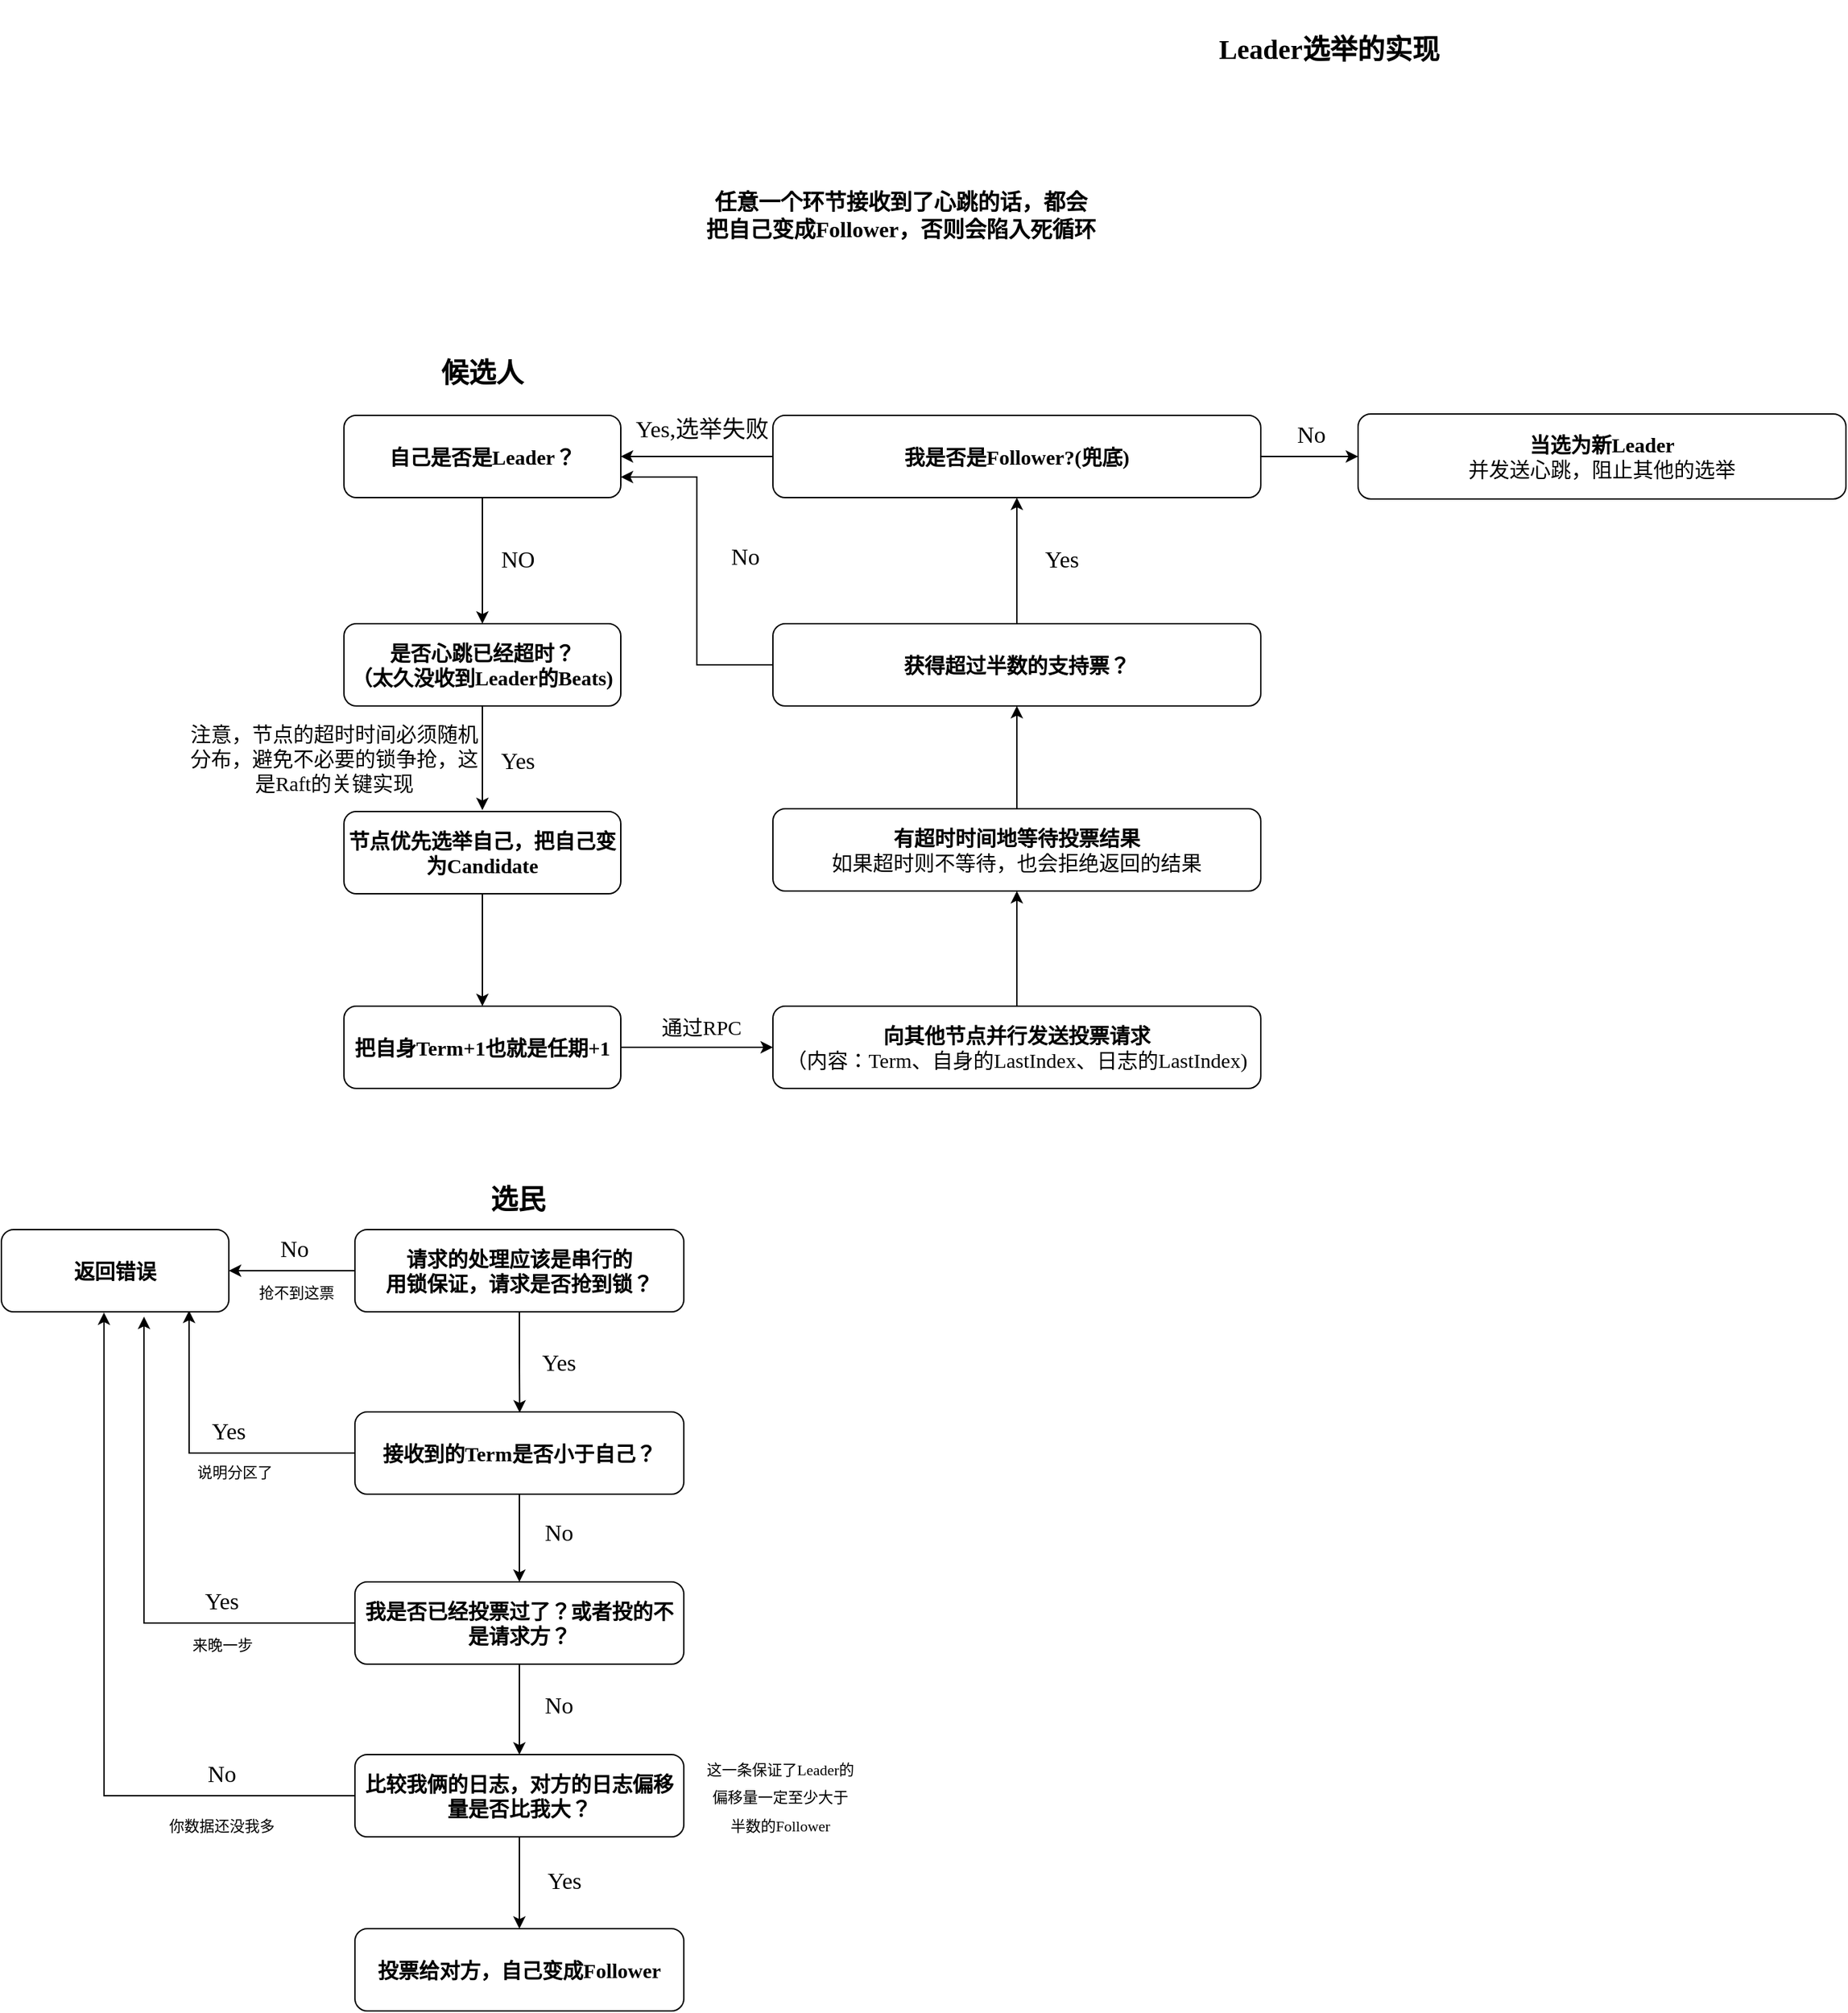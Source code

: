<mxfile version="21.5.0" type="github">
  <diagram id="C5RBs43oDa-KdzZeNtuy" name="Page-1">
    <mxGraphModel dx="1900" dy="1677" grid="0" gridSize="10" guides="1" tooltips="1" connect="1" arrows="1" fold="1" page="0" pageScale="1" pageWidth="827" pageHeight="1169" math="0" shadow="0">
      <root>
        <mxCell id="WIyWlLk6GJQsqaUBKTNV-0" />
        <mxCell id="WIyWlLk6GJQsqaUBKTNV-1" parent="WIyWlLk6GJQsqaUBKTNV-0" />
        <mxCell id="-IqSXePFjRSmq5QO-dqF-0" value="Leader选举的实现" style="text;html=1;strokeColor=none;fillColor=none;align=center;verticalAlign=middle;whiteSpace=wrap;rounded=0;fontStyle=1;fontFamily=Times New Roman;fontSize=20;labelBorderColor=none;" parent="WIyWlLk6GJQsqaUBKTNV-1" vertex="1">
          <mxGeometry x="876" y="-343" width="230" height="70" as="geometry" />
        </mxCell>
        <mxCell id="-IqSXePFjRSmq5QO-dqF-3" style="edgeStyle=orthogonalEdgeStyle;rounded=0;orthogonalLoop=1;jettySize=auto;html=1;exitX=0.5;exitY=1;exitDx=0;exitDy=0;entryX=0.5;entryY=0;entryDx=0;entryDy=0;" parent="WIyWlLk6GJQsqaUBKTNV-1" source="-IqSXePFjRSmq5QO-dqF-1" target="-IqSXePFjRSmq5QO-dqF-2" edge="1">
          <mxGeometry relative="1" as="geometry" />
        </mxCell>
        <mxCell id="-IqSXePFjRSmq5QO-dqF-1" value="&lt;font face=&quot;Times New Roman&quot; style=&quot;font-size: 15px;&quot;&gt;&lt;b&gt;自己是否是Leader？&lt;/b&gt;&lt;/font&gt;" style="rounded=1;whiteSpace=wrap;html=1;" parent="WIyWlLk6GJQsqaUBKTNV-1" vertex="1">
          <mxGeometry x="272" y="-40" width="202" height="60" as="geometry" />
        </mxCell>
        <mxCell id="-IqSXePFjRSmq5QO-dqF-6" style="edgeStyle=orthogonalEdgeStyle;rounded=0;orthogonalLoop=1;jettySize=auto;html=1;exitX=0.5;exitY=1;exitDx=0;exitDy=0;entryX=0.5;entryY=0;entryDx=0;entryDy=0;" parent="WIyWlLk6GJQsqaUBKTNV-1" source="-IqSXePFjRSmq5QO-dqF-2" edge="1">
          <mxGeometry relative="1" as="geometry">
            <mxPoint x="373" y="248" as="targetPoint" />
          </mxGeometry>
        </mxCell>
        <mxCell id="-IqSXePFjRSmq5QO-dqF-2" value="&lt;font face=&quot;Times New Roman&quot; style=&quot;font-size: 15px;&quot;&gt;&lt;b&gt;是否心跳已经超时？&lt;br&gt;（太久没收到Leader的Beats)&lt;/b&gt;&lt;br&gt;&lt;/font&gt;" style="rounded=1;whiteSpace=wrap;html=1;" parent="WIyWlLk6GJQsqaUBKTNV-1" vertex="1">
          <mxGeometry x="272" y="112" width="202" height="60" as="geometry" />
        </mxCell>
        <mxCell id="-IqSXePFjRSmq5QO-dqF-4" value="&lt;font face=&quot;Times New Roman&quot;&gt;NO&lt;/font&gt;" style="text;html=1;strokeColor=none;fillColor=none;align=center;verticalAlign=middle;whiteSpace=wrap;rounded=0;fontSize=17;" parent="WIyWlLk6GJQsqaUBKTNV-1" vertex="1">
          <mxGeometry x="369" y="51" width="60" height="30" as="geometry" />
        </mxCell>
        <mxCell id="-IqSXePFjRSmq5QO-dqF-7" value="&lt;font face=&quot;Times New Roman&quot;&gt;Yes&lt;/font&gt;" style="text;html=1;strokeColor=none;fillColor=none;align=center;verticalAlign=middle;whiteSpace=wrap;rounded=0;fontSize=17;" parent="WIyWlLk6GJQsqaUBKTNV-1" vertex="1">
          <mxGeometry x="369" y="198" width="60" height="30" as="geometry" />
        </mxCell>
        <mxCell id="-IqSXePFjRSmq5QO-dqF-8" value="&lt;font face=&quot;Times New Roman&quot; style=&quot;font-size: 15px;&quot;&gt;注意，节点的超时时间必须随机分布，避免不必要的锁争抢，这是Raft的关键实现&lt;/font&gt;" style="text;html=1;strokeColor=none;fillColor=none;align=center;verticalAlign=middle;whiteSpace=wrap;rounded=0;fontSize=15;" parent="WIyWlLk6GJQsqaUBKTNV-1" vertex="1">
          <mxGeometry x="157" y="195" width="216" height="30" as="geometry" />
        </mxCell>
        <mxCell id="-IqSXePFjRSmq5QO-dqF-11" style="edgeStyle=orthogonalEdgeStyle;rounded=0;orthogonalLoop=1;jettySize=auto;html=1;exitX=0.5;exitY=1;exitDx=0;exitDy=0;entryX=0.5;entryY=0;entryDx=0;entryDy=0;" parent="WIyWlLk6GJQsqaUBKTNV-1" source="-IqSXePFjRSmq5QO-dqF-9" target="-IqSXePFjRSmq5QO-dqF-10" edge="1">
          <mxGeometry relative="1" as="geometry" />
        </mxCell>
        <mxCell id="-IqSXePFjRSmq5QO-dqF-9" value="&lt;font face=&quot;Times New Roman&quot; style=&quot;font-size: 15px;&quot;&gt;&lt;b&gt;节点优先选举自己，把自己变为Candidate&lt;/b&gt;&lt;br&gt;&lt;/font&gt;" style="rounded=1;whiteSpace=wrap;html=1;" parent="WIyWlLk6GJQsqaUBKTNV-1" vertex="1">
          <mxGeometry x="272" y="249" width="202" height="60" as="geometry" />
        </mxCell>
        <mxCell id="-IqSXePFjRSmq5QO-dqF-13" style="edgeStyle=orthogonalEdgeStyle;rounded=0;orthogonalLoop=1;jettySize=auto;html=1;exitX=1;exitY=0.5;exitDx=0;exitDy=0;entryX=0;entryY=0.5;entryDx=0;entryDy=0;" parent="WIyWlLk6GJQsqaUBKTNV-1" source="-IqSXePFjRSmq5QO-dqF-10" target="-IqSXePFjRSmq5QO-dqF-12" edge="1">
          <mxGeometry relative="1" as="geometry" />
        </mxCell>
        <mxCell id="-IqSXePFjRSmq5QO-dqF-10" value="&lt;font face=&quot;Times New Roman&quot; style=&quot;font-size: 15px;&quot;&gt;&lt;b&gt;把自身Term+1也就是任期+1&lt;/b&gt;&lt;br&gt;&lt;/font&gt;" style="rounded=1;whiteSpace=wrap;html=1;" parent="WIyWlLk6GJQsqaUBKTNV-1" vertex="1">
          <mxGeometry x="272" y="391" width="202" height="60" as="geometry" />
        </mxCell>
        <mxCell id="-IqSXePFjRSmq5QO-dqF-16" style="edgeStyle=orthogonalEdgeStyle;rounded=0;orthogonalLoop=1;jettySize=auto;html=1;exitX=0.5;exitY=0;exitDx=0;exitDy=0;entryX=0.5;entryY=1;entryDx=0;entryDy=0;" parent="WIyWlLk6GJQsqaUBKTNV-1" source="-IqSXePFjRSmq5QO-dqF-12" target="-IqSXePFjRSmq5QO-dqF-15" edge="1">
          <mxGeometry relative="1" as="geometry" />
        </mxCell>
        <mxCell id="-IqSXePFjRSmq5QO-dqF-12" value="&lt;font face=&quot;Times New Roman&quot; style=&quot;font-size: 15px;&quot;&gt;&lt;b&gt;向其他节点并行发送投票请求&lt;br&gt;&lt;/b&gt;（内容：Term、自身的LastIndex、日志的LastIndex)&lt;br&gt;&lt;/font&gt;" style="rounded=1;whiteSpace=wrap;html=1;" parent="WIyWlLk6GJQsqaUBKTNV-1" vertex="1">
          <mxGeometry x="585" y="391" width="356" height="60" as="geometry" />
        </mxCell>
        <mxCell id="-IqSXePFjRSmq5QO-dqF-14" value="&lt;font face=&quot;Times New Roman&quot;&gt;通过RPC&lt;/font&gt;" style="text;html=1;strokeColor=none;fillColor=none;align=center;verticalAlign=middle;whiteSpace=wrap;rounded=0;fontSize=15;" parent="WIyWlLk6GJQsqaUBKTNV-1" vertex="1">
          <mxGeometry x="425" y="391" width="216" height="30" as="geometry" />
        </mxCell>
        <mxCell id="-IqSXePFjRSmq5QO-dqF-18" style="edgeStyle=orthogonalEdgeStyle;rounded=0;orthogonalLoop=1;jettySize=auto;html=1;exitX=0.5;exitY=0;exitDx=0;exitDy=0;entryX=0.5;entryY=1;entryDx=0;entryDy=0;" parent="WIyWlLk6GJQsqaUBKTNV-1" source="-IqSXePFjRSmq5QO-dqF-15" target="-IqSXePFjRSmq5QO-dqF-17" edge="1">
          <mxGeometry relative="1" as="geometry" />
        </mxCell>
        <mxCell id="-IqSXePFjRSmq5QO-dqF-15" value="&lt;font face=&quot;Times New Roman&quot; style=&quot;font-size: 15px;&quot;&gt;&lt;b&gt;有超时时间地等待投票结果&lt;br&gt;&lt;/b&gt;如果超时则不等待，也会拒绝返回的结果&lt;br&gt;&lt;/font&gt;" style="rounded=1;whiteSpace=wrap;html=1;" parent="WIyWlLk6GJQsqaUBKTNV-1" vertex="1">
          <mxGeometry x="585" y="247" width="356" height="60" as="geometry" />
        </mxCell>
        <mxCell id="OXpurWg68qYZTpeQeeye-42" style="edgeStyle=orthogonalEdgeStyle;rounded=0;orthogonalLoop=1;jettySize=auto;html=1;exitX=0.5;exitY=0;exitDx=0;exitDy=0;entryX=0.5;entryY=1;entryDx=0;entryDy=0;" edge="1" parent="WIyWlLk6GJQsqaUBKTNV-1" source="-IqSXePFjRSmq5QO-dqF-17" target="OXpurWg68qYZTpeQeeye-38">
          <mxGeometry relative="1" as="geometry" />
        </mxCell>
        <mxCell id="OXpurWg68qYZTpeQeeye-48" style="edgeStyle=orthogonalEdgeStyle;rounded=0;orthogonalLoop=1;jettySize=auto;html=1;exitX=0;exitY=0.5;exitDx=0;exitDy=0;entryX=1;entryY=0.75;entryDx=0;entryDy=0;" edge="1" parent="WIyWlLk6GJQsqaUBKTNV-1" source="-IqSXePFjRSmq5QO-dqF-17" target="-IqSXePFjRSmq5QO-dqF-1">
          <mxGeometry relative="1" as="geometry" />
        </mxCell>
        <mxCell id="-IqSXePFjRSmq5QO-dqF-17" value="&lt;b style=&quot;border-color: var(--border-color); font-family: &amp;quot;Times New Roman&amp;quot;; font-size: 15px;&quot;&gt;获得超过半数的支持票？&lt;/b&gt;&lt;font face=&quot;Times New Roman&quot; style=&quot;font-size: 15px;&quot;&gt;&lt;br&gt;&lt;/font&gt;" style="rounded=1;whiteSpace=wrap;html=1;" parent="WIyWlLk6GJQsqaUBKTNV-1" vertex="1">
          <mxGeometry x="585" y="112" width="356" height="60" as="geometry" />
        </mxCell>
        <mxCell id="-IqSXePFjRSmq5QO-dqF-20" value="&lt;font face=&quot;Times New Roman&quot; style=&quot;font-size: 15px;&quot;&gt;&lt;b&gt;当选为新Leader&lt;br&gt;&lt;/b&gt;并发送心跳，阻止其他的选举&lt;br&gt;&lt;/font&gt;" style="rounded=1;whiteSpace=wrap;html=1;" parent="WIyWlLk6GJQsqaUBKTNV-1" vertex="1">
          <mxGeometry x="1012" y="-41" width="356" height="62" as="geometry" />
        </mxCell>
        <mxCell id="-IqSXePFjRSmq5QO-dqF-22" value="&lt;font face=&quot;Times New Roman&quot;&gt;No&lt;/font&gt;" style="text;html=1;strokeColor=none;fillColor=none;align=center;verticalAlign=middle;whiteSpace=wrap;rounded=0;fontSize=17;" parent="WIyWlLk6GJQsqaUBKTNV-1" vertex="1">
          <mxGeometry x="948" y="-40" width="60" height="30" as="geometry" />
        </mxCell>
        <mxCell id="OXpurWg68qYZTpeQeeye-0" value="任意一个环节接收到了心跳的话，都会把自己变成Follower，否则会陷入死循环" style="text;html=1;strokeColor=none;fillColor=none;align=center;verticalAlign=middle;whiteSpace=wrap;rounded=0;fontStyle=1;fontFamily=Times New Roman;fontSize=16;labelBorderColor=none;" vertex="1" parent="WIyWlLk6GJQsqaUBKTNV-1">
          <mxGeometry x="535" y="-221" width="287" height="70" as="geometry" />
        </mxCell>
        <mxCell id="OXpurWg68qYZTpeQeeye-1" value="候选人" style="text;html=1;strokeColor=none;fillColor=none;align=center;verticalAlign=middle;whiteSpace=wrap;rounded=0;fontStyle=1;fontFamily=Times New Roman;fontSize=20;labelBorderColor=none;" vertex="1" parent="WIyWlLk6GJQsqaUBKTNV-1">
          <mxGeometry x="258" y="-107" width="230" height="70" as="geometry" />
        </mxCell>
        <mxCell id="OXpurWg68qYZTpeQeeye-3" value="选民" style="text;html=1;strokeColor=none;fillColor=none;align=center;verticalAlign=middle;whiteSpace=wrap;rounded=0;fontStyle=1;fontFamily=Times New Roman;fontSize=20;labelBorderColor=none;" vertex="1" parent="WIyWlLk6GJQsqaUBKTNV-1">
          <mxGeometry x="284" y="496" width="230" height="70" as="geometry" />
        </mxCell>
        <mxCell id="OXpurWg68qYZTpeQeeye-6" style="edgeStyle=orthogonalEdgeStyle;rounded=0;orthogonalLoop=1;jettySize=auto;html=1;exitX=0.5;exitY=1;exitDx=0;exitDy=0;" edge="1" parent="WIyWlLk6GJQsqaUBKTNV-1" source="OXpurWg68qYZTpeQeeye-5">
          <mxGeometry relative="1" as="geometry">
            <mxPoint x="400.207" y="687.493" as="targetPoint" />
          </mxGeometry>
        </mxCell>
        <mxCell id="OXpurWg68qYZTpeQeeye-16" style="edgeStyle=orthogonalEdgeStyle;rounded=0;orthogonalLoop=1;jettySize=auto;html=1;exitX=0;exitY=0.5;exitDx=0;exitDy=0;" edge="1" parent="WIyWlLk6GJQsqaUBKTNV-1" source="OXpurWg68qYZTpeQeeye-5" target="OXpurWg68qYZTpeQeeye-10">
          <mxGeometry relative="1" as="geometry" />
        </mxCell>
        <mxCell id="OXpurWg68qYZTpeQeeye-5" value="&lt;font face=&quot;Times New Roman&quot; style=&quot;font-size: 15px;&quot;&gt;&lt;b&gt;请求的处理应该是串行的&lt;br&gt;用锁保证，请求是否抢到锁？&lt;/b&gt;&lt;/font&gt;" style="rounded=1;whiteSpace=wrap;html=1;" vertex="1" parent="WIyWlLk6GJQsqaUBKTNV-1">
          <mxGeometry x="280" y="554" width="240" height="60" as="geometry" />
        </mxCell>
        <mxCell id="OXpurWg68qYZTpeQeeye-19" style="edgeStyle=orthogonalEdgeStyle;rounded=0;orthogonalLoop=1;jettySize=auto;html=1;exitX=0.5;exitY=1;exitDx=0;exitDy=0;" edge="1" parent="WIyWlLk6GJQsqaUBKTNV-1" source="OXpurWg68qYZTpeQeeye-7" target="OXpurWg68qYZTpeQeeye-18">
          <mxGeometry relative="1" as="geometry" />
        </mxCell>
        <mxCell id="OXpurWg68qYZTpeQeeye-30" style="edgeStyle=orthogonalEdgeStyle;rounded=0;orthogonalLoop=1;jettySize=auto;html=1;exitX=0;exitY=0.5;exitDx=0;exitDy=0;entryX=0.825;entryY=0.986;entryDx=0;entryDy=0;entryPerimeter=0;" edge="1" parent="WIyWlLk6GJQsqaUBKTNV-1" source="OXpurWg68qYZTpeQeeye-7" target="OXpurWg68qYZTpeQeeye-10">
          <mxGeometry relative="1" as="geometry" />
        </mxCell>
        <mxCell id="OXpurWg68qYZTpeQeeye-7" value="&lt;font face=&quot;Times New Roman&quot;&gt;&lt;span style=&quot;font-size: 15px;&quot;&gt;&lt;b&gt;接收到的Term是否小于自己？&lt;/b&gt;&lt;/span&gt;&lt;/font&gt;" style="rounded=1;whiteSpace=wrap;html=1;" vertex="1" parent="WIyWlLk6GJQsqaUBKTNV-1">
          <mxGeometry x="280" y="687" width="240" height="60" as="geometry" />
        </mxCell>
        <mxCell id="OXpurWg68qYZTpeQeeye-8" value="&lt;font face=&quot;Times New Roman&quot;&gt;Yes&lt;/font&gt;" style="text;html=1;strokeColor=none;fillColor=none;align=center;verticalAlign=middle;whiteSpace=wrap;rounded=0;fontSize=17;" vertex="1" parent="WIyWlLk6GJQsqaUBKTNV-1">
          <mxGeometry x="399" y="637" width="60" height="30" as="geometry" />
        </mxCell>
        <mxCell id="OXpurWg68qYZTpeQeeye-10" value="&lt;font face=&quot;Times New Roman&quot;&gt;&lt;span style=&quot;font-size: 15px;&quot;&gt;&lt;b&gt;返回错误&lt;br&gt;&lt;/b&gt;&lt;/span&gt;&lt;/font&gt;" style="rounded=1;whiteSpace=wrap;html=1;" vertex="1" parent="WIyWlLk6GJQsqaUBKTNV-1">
          <mxGeometry x="22" y="554" width="166" height="60" as="geometry" />
        </mxCell>
        <mxCell id="OXpurWg68qYZTpeQeeye-11" value="&lt;font face=&quot;Times New Roman&quot;&gt;No&lt;/font&gt;" style="text;html=1;strokeColor=none;fillColor=none;align=center;verticalAlign=middle;whiteSpace=wrap;rounded=0;fontSize=17;" vertex="1" parent="WIyWlLk6GJQsqaUBKTNV-1">
          <mxGeometry x="206" y="554" width="60" height="30" as="geometry" />
        </mxCell>
        <mxCell id="OXpurWg68qYZTpeQeeye-13" value="&lt;font face=&quot;Times New Roman&quot;&gt;Yes&lt;/font&gt;" style="text;html=1;strokeColor=none;fillColor=none;align=center;verticalAlign=middle;whiteSpace=wrap;rounded=0;fontSize=17;" vertex="1" parent="WIyWlLk6GJQsqaUBKTNV-1">
          <mxGeometry x="158" y="687" width="60" height="30" as="geometry" />
        </mxCell>
        <mxCell id="OXpurWg68qYZTpeQeeye-14" value="&lt;font style=&quot;font-size: 11px;&quot; face=&quot;Times New Roman&quot;&gt;抢不到这票&lt;/font&gt;" style="text;html=1;strokeColor=none;fillColor=none;align=center;verticalAlign=middle;whiteSpace=wrap;rounded=0;fontSize=17;" vertex="1" parent="WIyWlLk6GJQsqaUBKTNV-1">
          <mxGeometry x="203" y="584" width="69" height="30" as="geometry" />
        </mxCell>
        <mxCell id="OXpurWg68qYZTpeQeeye-17" value="&lt;font style=&quot;font-size: 11px;&quot; face=&quot;Times New Roman&quot;&gt;说明分区了&lt;/font&gt;" style="text;html=1;strokeColor=none;fillColor=none;align=center;verticalAlign=middle;whiteSpace=wrap;rounded=0;fontSize=17;" vertex="1" parent="WIyWlLk6GJQsqaUBKTNV-1">
          <mxGeometry x="158" y="715" width="69" height="30" as="geometry" />
        </mxCell>
        <mxCell id="OXpurWg68qYZTpeQeeye-24" style="edgeStyle=orthogonalEdgeStyle;rounded=0;orthogonalLoop=1;jettySize=auto;html=1;exitX=0.5;exitY=1;exitDx=0;exitDy=0;" edge="1" parent="WIyWlLk6GJQsqaUBKTNV-1" source="OXpurWg68qYZTpeQeeye-18" target="OXpurWg68qYZTpeQeeye-23">
          <mxGeometry relative="1" as="geometry" />
        </mxCell>
        <mxCell id="OXpurWg68qYZTpeQeeye-31" style="edgeStyle=orthogonalEdgeStyle;rounded=0;orthogonalLoop=1;jettySize=auto;html=1;exitX=0;exitY=0.5;exitDx=0;exitDy=0;entryX=0.627;entryY=1.059;entryDx=0;entryDy=0;entryPerimeter=0;" edge="1" parent="WIyWlLk6GJQsqaUBKTNV-1" source="OXpurWg68qYZTpeQeeye-18" target="OXpurWg68qYZTpeQeeye-10">
          <mxGeometry relative="1" as="geometry" />
        </mxCell>
        <mxCell id="OXpurWg68qYZTpeQeeye-18" value="&lt;font face=&quot;Times New Roman&quot;&gt;&lt;span style=&quot;font-size: 15px;&quot;&gt;&lt;b&gt;我是否已经投票过了？或者投的不是请求方？&lt;/b&gt;&lt;/span&gt;&lt;/font&gt;" style="rounded=1;whiteSpace=wrap;html=1;" vertex="1" parent="WIyWlLk6GJQsqaUBKTNV-1">
          <mxGeometry x="280" y="811" width="240" height="60" as="geometry" />
        </mxCell>
        <mxCell id="OXpurWg68qYZTpeQeeye-21" value="&lt;font face=&quot;Times New Roman&quot;&gt;Yes&lt;/font&gt;" style="text;html=1;strokeColor=none;fillColor=none;align=center;verticalAlign=middle;whiteSpace=wrap;rounded=0;fontSize=17;" vertex="1" parent="WIyWlLk6GJQsqaUBKTNV-1">
          <mxGeometry x="153" y="811" width="60" height="30" as="geometry" />
        </mxCell>
        <mxCell id="OXpurWg68qYZTpeQeeye-22" value="&lt;font face=&quot;Times New Roman&quot;&gt;&lt;span style=&quot;font-size: 11px;&quot;&gt;来晚一步&lt;/span&gt;&lt;/font&gt;" style="text;html=1;strokeColor=none;fillColor=none;align=center;verticalAlign=middle;whiteSpace=wrap;rounded=0;fontSize=17;" vertex="1" parent="WIyWlLk6GJQsqaUBKTNV-1">
          <mxGeometry x="149" y="841" width="69" height="30" as="geometry" />
        </mxCell>
        <mxCell id="OXpurWg68qYZTpeQeeye-32" style="edgeStyle=orthogonalEdgeStyle;rounded=0;orthogonalLoop=1;jettySize=auto;html=1;exitX=0;exitY=0.5;exitDx=0;exitDy=0;entryX=0.451;entryY=1.008;entryDx=0;entryDy=0;entryPerimeter=0;" edge="1" parent="WIyWlLk6GJQsqaUBKTNV-1" source="OXpurWg68qYZTpeQeeye-23" target="OXpurWg68qYZTpeQeeye-10">
          <mxGeometry relative="1" as="geometry" />
        </mxCell>
        <mxCell id="OXpurWg68qYZTpeQeeye-34" style="edgeStyle=orthogonalEdgeStyle;rounded=0;orthogonalLoop=1;jettySize=auto;html=1;exitX=0.5;exitY=1;exitDx=0;exitDy=0;entryX=0.5;entryY=0;entryDx=0;entryDy=0;" edge="1" parent="WIyWlLk6GJQsqaUBKTNV-1" source="OXpurWg68qYZTpeQeeye-23" target="OXpurWg68qYZTpeQeeye-33">
          <mxGeometry relative="1" as="geometry" />
        </mxCell>
        <mxCell id="OXpurWg68qYZTpeQeeye-23" value="&lt;font face=&quot;Times New Roman&quot;&gt;&lt;span style=&quot;font-size: 15px;&quot;&gt;&lt;b&gt;比较我俩的日志，对方的日志偏移量是否比我大？&lt;/b&gt;&lt;/span&gt;&lt;/font&gt;" style="rounded=1;whiteSpace=wrap;html=1;" vertex="1" parent="WIyWlLk6GJQsqaUBKTNV-1">
          <mxGeometry x="280" y="937" width="240" height="60" as="geometry" />
        </mxCell>
        <mxCell id="OXpurWg68qYZTpeQeeye-25" value="&lt;font face=&quot;Times New Roman&quot;&gt;No&lt;/font&gt;" style="text;html=1;strokeColor=none;fillColor=none;align=center;verticalAlign=middle;whiteSpace=wrap;rounded=0;fontSize=17;" vertex="1" parent="WIyWlLk6GJQsqaUBKTNV-1">
          <mxGeometry x="399" y="887" width="60" height="30" as="geometry" />
        </mxCell>
        <mxCell id="OXpurWg68qYZTpeQeeye-26" value="&lt;font face=&quot;Times New Roman&quot;&gt;No&lt;/font&gt;" style="text;html=1;strokeColor=none;fillColor=none;align=center;verticalAlign=middle;whiteSpace=wrap;rounded=0;fontSize=17;" vertex="1" parent="WIyWlLk6GJQsqaUBKTNV-1">
          <mxGeometry x="399" y="761" width="60" height="30" as="geometry" />
        </mxCell>
        <mxCell id="OXpurWg68qYZTpeQeeye-28" value="&lt;font face=&quot;Times New Roman&quot;&gt;No&lt;/font&gt;" style="text;html=1;strokeColor=none;fillColor=none;align=center;verticalAlign=middle;whiteSpace=wrap;rounded=0;fontSize=17;" vertex="1" parent="WIyWlLk6GJQsqaUBKTNV-1">
          <mxGeometry x="153" y="937" width="60" height="30" as="geometry" />
        </mxCell>
        <mxCell id="OXpurWg68qYZTpeQeeye-29" value="&lt;font face=&quot;Times New Roman&quot;&gt;&lt;span style=&quot;font-size: 11px;&quot;&gt;你数据还没我多&lt;/span&gt;&lt;/font&gt;" style="text;html=1;strokeColor=none;fillColor=none;align=center;verticalAlign=middle;whiteSpace=wrap;rounded=0;fontSize=17;" vertex="1" parent="WIyWlLk6GJQsqaUBKTNV-1">
          <mxGeometry x="135.25" y="973" width="95.5" height="30" as="geometry" />
        </mxCell>
        <mxCell id="OXpurWg68qYZTpeQeeye-33" value="&lt;font face=&quot;Times New Roman&quot;&gt;&lt;span style=&quot;font-size: 15px;&quot;&gt;&lt;b&gt;投票给对方，自己变成Follower&lt;/b&gt;&lt;/span&gt;&lt;/font&gt;" style="rounded=1;whiteSpace=wrap;html=1;" vertex="1" parent="WIyWlLk6GJQsqaUBKTNV-1">
          <mxGeometry x="280" y="1064" width="240" height="60" as="geometry" />
        </mxCell>
        <mxCell id="OXpurWg68qYZTpeQeeye-35" value="&lt;font face=&quot;Times New Roman&quot;&gt;Yes&lt;/font&gt;" style="text;html=1;strokeColor=none;fillColor=none;align=center;verticalAlign=middle;whiteSpace=wrap;rounded=0;fontSize=17;" vertex="1" parent="WIyWlLk6GJQsqaUBKTNV-1">
          <mxGeometry x="403" y="1015" width="60" height="30" as="geometry" />
        </mxCell>
        <mxCell id="OXpurWg68qYZTpeQeeye-37" value="&lt;font style=&quot;font-size: 11px;&quot; face=&quot;Times New Roman&quot;&gt;这一条保证了Leader的偏移量一定至少大于半数的Follower&lt;/font&gt;" style="text;html=1;strokeColor=none;fillColor=none;align=center;verticalAlign=middle;whiteSpace=wrap;rounded=0;fontSize=17;" vertex="1" parent="WIyWlLk6GJQsqaUBKTNV-1">
          <mxGeometry x="535" y="926" width="111" height="82" as="geometry" />
        </mxCell>
        <mxCell id="OXpurWg68qYZTpeQeeye-44" style="edgeStyle=orthogonalEdgeStyle;rounded=0;orthogonalLoop=1;jettySize=auto;html=1;exitX=1;exitY=0.5;exitDx=0;exitDy=0;entryX=0;entryY=0.5;entryDx=0;entryDy=0;" edge="1" parent="WIyWlLk6GJQsqaUBKTNV-1" source="OXpurWg68qYZTpeQeeye-38" target="-IqSXePFjRSmq5QO-dqF-20">
          <mxGeometry relative="1" as="geometry" />
        </mxCell>
        <mxCell id="OXpurWg68qYZTpeQeeye-46" style="edgeStyle=orthogonalEdgeStyle;rounded=0;orthogonalLoop=1;jettySize=auto;html=1;exitX=0;exitY=0.5;exitDx=0;exitDy=0;entryX=1;entryY=0.5;entryDx=0;entryDy=0;" edge="1" parent="WIyWlLk6GJQsqaUBKTNV-1" source="OXpurWg68qYZTpeQeeye-38" target="-IqSXePFjRSmq5QO-dqF-1">
          <mxGeometry relative="1" as="geometry" />
        </mxCell>
        <mxCell id="OXpurWg68qYZTpeQeeye-38" value="&lt;font face=&quot;Times New Roman&quot; style=&quot;font-size: 15px;&quot;&gt;&lt;b&gt;我是否是Follower?(兜底)&lt;/b&gt;&lt;br&gt;&lt;/font&gt;" style="rounded=1;whiteSpace=wrap;html=1;" vertex="1" parent="WIyWlLk6GJQsqaUBKTNV-1">
          <mxGeometry x="585" y="-40" width="356" height="60" as="geometry" />
        </mxCell>
        <mxCell id="OXpurWg68qYZTpeQeeye-45" value="&lt;font face=&quot;Times New Roman&quot;&gt;Yes&lt;/font&gt;" style="text;html=1;strokeColor=none;fillColor=none;align=center;verticalAlign=middle;whiteSpace=wrap;rounded=0;fontSize=17;" vertex="1" parent="WIyWlLk6GJQsqaUBKTNV-1">
          <mxGeometry x="766" y="51" width="60" height="30" as="geometry" />
        </mxCell>
        <mxCell id="OXpurWg68qYZTpeQeeye-47" value="&lt;font face=&quot;Times New Roman&quot;&gt;Yes,选举失败&lt;/font&gt;" style="text;html=1;strokeColor=none;fillColor=none;align=center;verticalAlign=middle;whiteSpace=wrap;rounded=0;fontSize=17;" vertex="1" parent="WIyWlLk6GJQsqaUBKTNV-1">
          <mxGeometry x="465.5" y="-44" width="135" height="30" as="geometry" />
        </mxCell>
        <mxCell id="OXpurWg68qYZTpeQeeye-49" value="&lt;font face=&quot;Times New Roman&quot;&gt;No&lt;/font&gt;" style="text;html=1;strokeColor=none;fillColor=none;align=center;verticalAlign=middle;whiteSpace=wrap;rounded=0;fontSize=17;" vertex="1" parent="WIyWlLk6GJQsqaUBKTNV-1">
          <mxGeometry x="535" y="49" width="60" height="30" as="geometry" />
        </mxCell>
      </root>
    </mxGraphModel>
  </diagram>
</mxfile>
